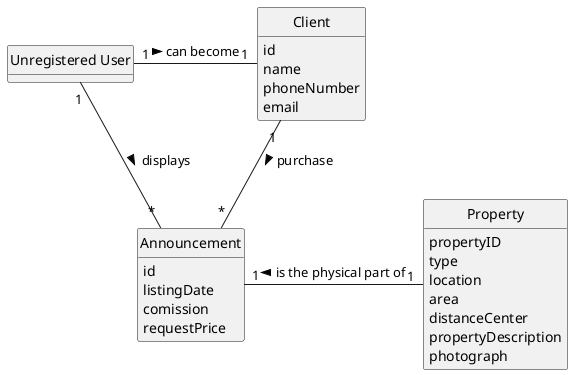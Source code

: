 @startuml
skinparam monochrome true
skinparam packageStyle rectangle
skinparam shadowing false


skinparam classAttributeIconSize 0

hide circle
hide methods




class Client{
    id
    name
    phoneNumber
    email
}

class "Unregistered User" as UU {}

class Announcement{
id
listingDate
comission
requestPrice
}


class Property{
propertyID
type
location
area
distanceCenter
propertyDescription
photograph
}



UU "1" - "1"  Client : can become >
UU "1" -- "*" Announcement : displays >

Client "1" -- "*" Announcement : purchase >
Property "1" -left- "1" Announcement: is the physical part of >







@enduml
